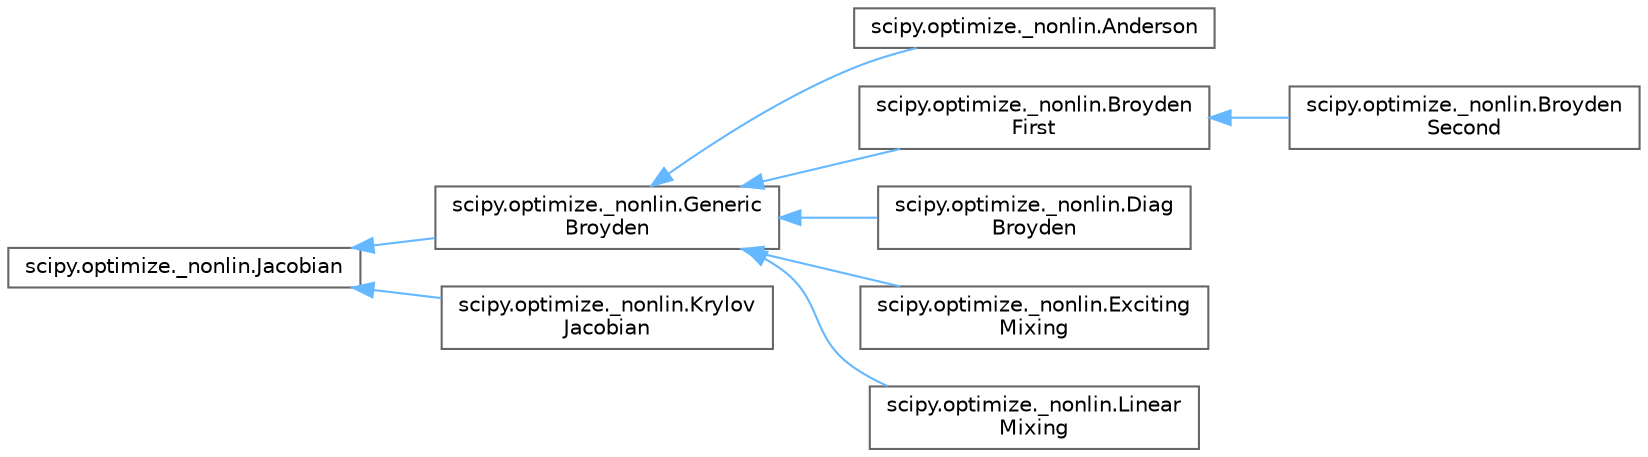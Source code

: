 digraph "Graphical Class Hierarchy"
{
 // LATEX_PDF_SIZE
  bgcolor="transparent";
  edge [fontname=Helvetica,fontsize=10,labelfontname=Helvetica,labelfontsize=10];
  node [fontname=Helvetica,fontsize=10,shape=box,height=0.2,width=0.4];
  rankdir="LR";
  Node0 [id="Node000000",label="scipy.optimize._nonlin.Jacobian",height=0.2,width=0.4,color="grey40", fillcolor="white", style="filled",URL="$d2/d5e/classscipy_1_1optimize_1_1__nonlin_1_1Jacobian.html",tooltip=" "];
  Node0 -> Node1 [id="edge5210_Node000000_Node000001",dir="back",color="steelblue1",style="solid",tooltip=" "];
  Node1 [id="Node000001",label="scipy.optimize._nonlin.Generic\lBroyden",height=0.2,width=0.4,color="grey40", fillcolor="white", style="filled",URL="$dd/d6a/classscipy_1_1optimize_1_1__nonlin_1_1GenericBroyden.html",tooltip=" "];
  Node1 -> Node2 [id="edge5211_Node000001_Node000002",dir="back",color="steelblue1",style="solid",tooltip=" "];
  Node2 [id="Node000002",label="scipy.optimize._nonlin.Anderson",height=0.2,width=0.4,color="grey40", fillcolor="white", style="filled",URL="$d6/df1/classscipy_1_1optimize_1_1__nonlin_1_1Anderson.html",tooltip=" "];
  Node1 -> Node3 [id="edge5212_Node000001_Node000003",dir="back",color="steelblue1",style="solid",tooltip=" "];
  Node3 [id="Node000003",label="scipy.optimize._nonlin.Broyden\lFirst",height=0.2,width=0.4,color="grey40", fillcolor="white", style="filled",URL="$d5/dbc/classscipy_1_1optimize_1_1__nonlin_1_1BroydenFirst.html",tooltip=" "];
  Node3 -> Node4 [id="edge5213_Node000003_Node000004",dir="back",color="steelblue1",style="solid",tooltip=" "];
  Node4 [id="Node000004",label="scipy.optimize._nonlin.Broyden\lSecond",height=0.2,width=0.4,color="grey40", fillcolor="white", style="filled",URL="$d5/daa/classscipy_1_1optimize_1_1__nonlin_1_1BroydenSecond.html",tooltip=" "];
  Node1 -> Node5 [id="edge5214_Node000001_Node000005",dir="back",color="steelblue1",style="solid",tooltip=" "];
  Node5 [id="Node000005",label="scipy.optimize._nonlin.Diag\lBroyden",height=0.2,width=0.4,color="grey40", fillcolor="white", style="filled",URL="$d3/d11/classscipy_1_1optimize_1_1__nonlin_1_1DiagBroyden.html",tooltip=" "];
  Node1 -> Node6 [id="edge5215_Node000001_Node000006",dir="back",color="steelblue1",style="solid",tooltip=" "];
  Node6 [id="Node000006",label="scipy.optimize._nonlin.Exciting\lMixing",height=0.2,width=0.4,color="grey40", fillcolor="white", style="filled",URL="$df/dfc/classscipy_1_1optimize_1_1__nonlin_1_1ExcitingMixing.html",tooltip=" "];
  Node1 -> Node7 [id="edge5216_Node000001_Node000007",dir="back",color="steelblue1",style="solid",tooltip=" "];
  Node7 [id="Node000007",label="scipy.optimize._nonlin.Linear\lMixing",height=0.2,width=0.4,color="grey40", fillcolor="white", style="filled",URL="$d9/d59/classscipy_1_1optimize_1_1__nonlin_1_1LinearMixing.html",tooltip=" "];
  Node0 -> Node8 [id="edge5217_Node000000_Node000008",dir="back",color="steelblue1",style="solid",tooltip=" "];
  Node8 [id="Node000008",label="scipy.optimize._nonlin.Krylov\lJacobian",height=0.2,width=0.4,color="grey40", fillcolor="white", style="filled",URL="$d1/dc3/classscipy_1_1optimize_1_1__nonlin_1_1KrylovJacobian.html",tooltip=" "];
}
